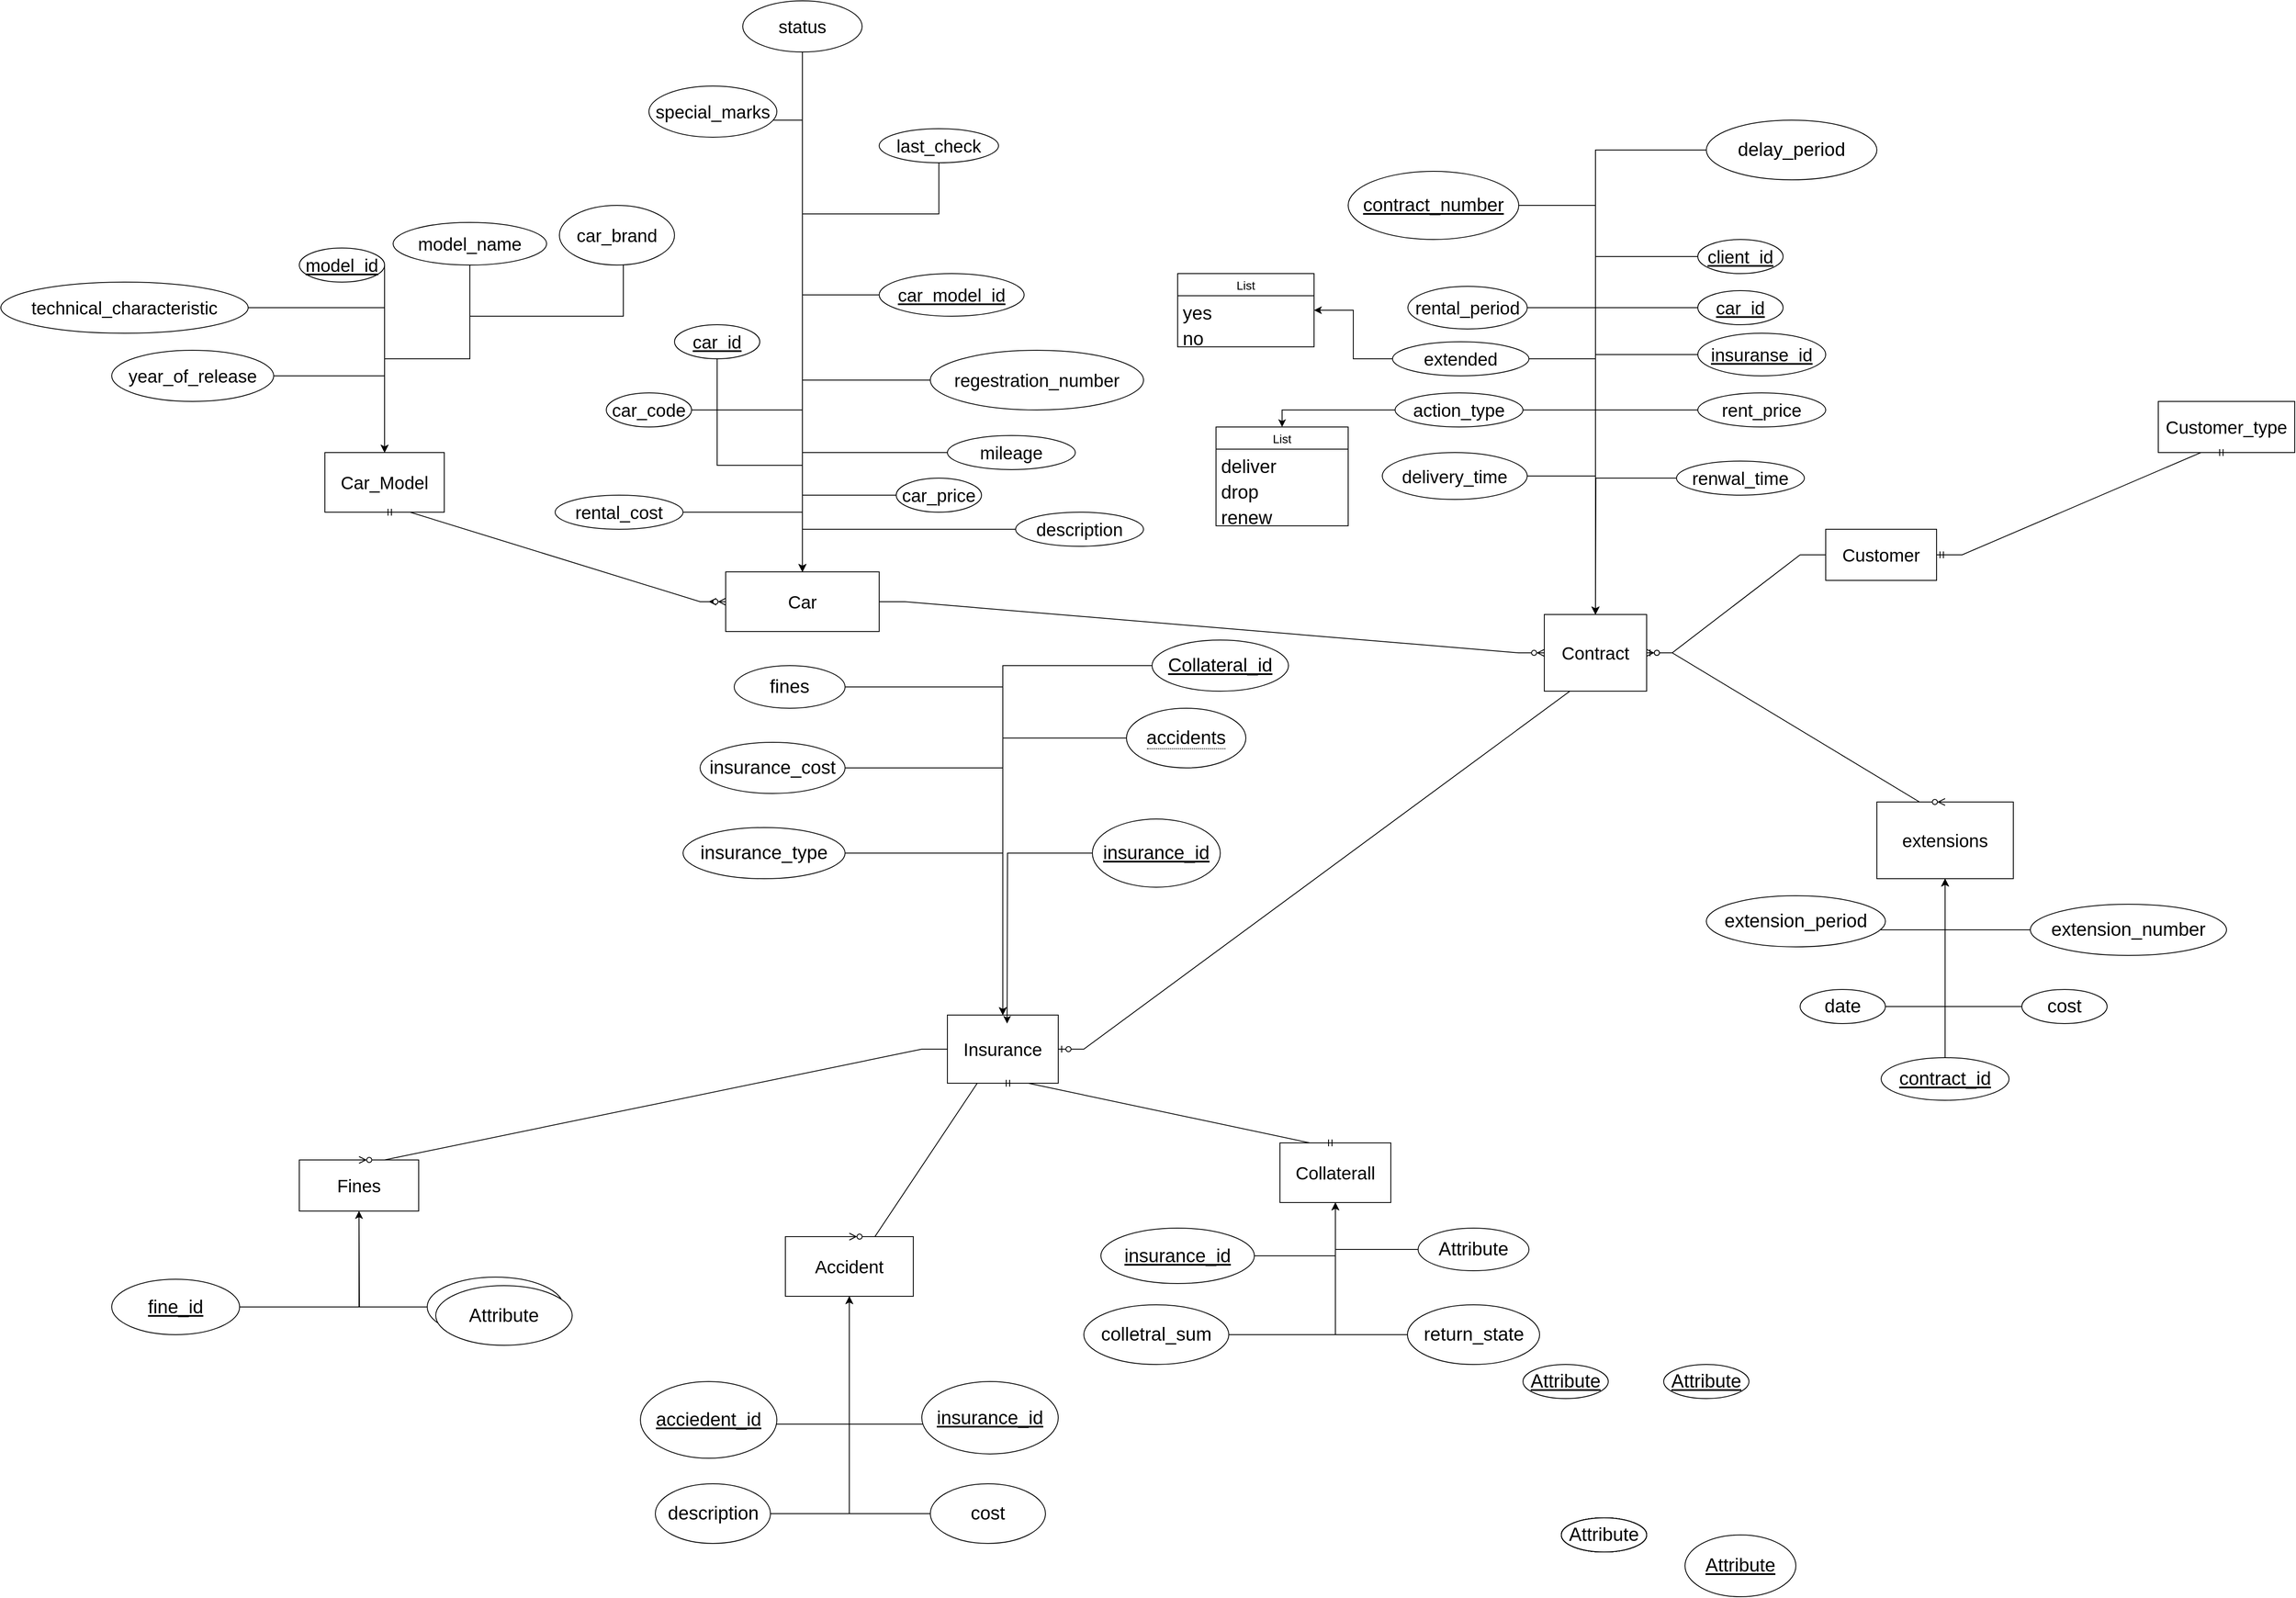 <mxfile version="20.8.23" type="github">
  <diagram name="Page-1" id="c5Qs1fe_TahpSrvyswAb">
    <mxGraphModel dx="3450" dy="2068" grid="1" gridSize="10" guides="1" tooltips="1" connect="1" arrows="1" fold="1" page="1" pageScale="1" pageWidth="850" pageHeight="1100" math="0" shadow="0">
      <root>
        <mxCell id="0" />
        <mxCell id="1" parent="0" />
        <mxCell id="9st94taExiHI-cQ8P2Am-2" value="&lt;font style=&quot;font-size: 21px;&quot;&gt;Car_Model&lt;/font&gt;" style="whiteSpace=wrap;html=1;align=center;fontSize=21;" parent="1" vertex="1">
          <mxGeometry x="-700" y="90" width="140" height="70" as="geometry" />
        </mxCell>
        <mxCell id="jrU6bskP71OSV7Gtdk1E-54" style="edgeStyle=orthogonalEdgeStyle;rounded=0;orthogonalLoop=1;jettySize=auto;html=1;fontSize=21;" edge="1" parent="1" source="9st94taExiHI-cQ8P2Am-3">
          <mxGeometry relative="1" as="geometry">
            <mxPoint x="-250" y="265" as="targetPoint" />
          </mxGeometry>
        </mxCell>
        <mxCell id="9st94taExiHI-cQ8P2Am-3" value="Car" style="whiteSpace=wrap;html=1;align=center;fontSize=21;" parent="1" vertex="1">
          <mxGeometry x="-230" y="230" width="180" height="70" as="geometry" />
        </mxCell>
        <mxCell id="wySBqlVNY9lb9sF1hxtn-11" value="Insurance" style="whiteSpace=wrap;html=1;align=center;fontSize=21;" parent="1" vertex="1">
          <mxGeometry x="30" y="750" width="130" height="80" as="geometry" />
        </mxCell>
        <mxCell id="wySBqlVNY9lb9sF1hxtn-12" value="Customer" style="whiteSpace=wrap;html=1;align=center;fontSize=21;" parent="1" vertex="1">
          <mxGeometry x="1060" y="180" width="130" height="60" as="geometry" />
        </mxCell>
        <mxCell id="wySBqlVNY9lb9sF1hxtn-13" value="Customer_type" style="whiteSpace=wrap;html=1;align=center;fontSize=21;" parent="1" vertex="1">
          <mxGeometry x="1450" y="30" width="160" height="60" as="geometry" />
        </mxCell>
        <mxCell id="wySBqlVNY9lb9sF1hxtn-14" value="Contract" style="whiteSpace=wrap;html=1;align=center;fontSize=21;" parent="1" vertex="1">
          <mxGeometry x="730" y="280" width="120" height="90" as="geometry" />
        </mxCell>
        <mxCell id="wySBqlVNY9lb9sF1hxtn-29" value="Collaterall" style="whiteSpace=wrap;html=1;align=center;fontSize=21;" parent="1" vertex="1">
          <mxGeometry x="420" y="900" width="130" height="70" as="geometry" />
        </mxCell>
        <mxCell id="wySBqlVNY9lb9sF1hxtn-46" value="Accident" style="whiteSpace=wrap;html=1;align=center;fontSize=21;" parent="1" vertex="1">
          <mxGeometry x="-160" y="1010" width="150" height="70" as="geometry" />
        </mxCell>
        <mxCell id="wySBqlVNY9lb9sF1hxtn-47" value="Fines" style="whiteSpace=wrap;html=1;align=center;fontSize=21;" parent="1" vertex="1">
          <mxGeometry x="-730" y="920" width="140" height="60" as="geometry" />
        </mxCell>
        <mxCell id="jrU6bskP71OSV7Gtdk1E-12" value="" style="edgeStyle=entityRelationEdgeStyle;fontSize=21;html=1;endArrow=ERmandOne;startArrow=ERmandOne;rounded=0;exitX=0.5;exitY=1;exitDx=0;exitDy=0;" edge="1" parent="1" source="wySBqlVNY9lb9sF1hxtn-13" target="wySBqlVNY9lb9sF1hxtn-12">
          <mxGeometry width="100" height="100" relative="1" as="geometry">
            <mxPoint x="745" y="60" as="sourcePoint" />
            <mxPoint x="535" y="170" as="targetPoint" />
          </mxGeometry>
        </mxCell>
        <mxCell id="jrU6bskP71OSV7Gtdk1E-19" value="" style="edgeStyle=entityRelationEdgeStyle;fontSize=21;html=1;endArrow=ERmandOne;startArrow=ERmandOne;rounded=0;entryX=0.5;entryY=1;entryDx=0;entryDy=0;exitX=0.5;exitY=0;exitDx=0;exitDy=0;" edge="1" parent="1" source="wySBqlVNY9lb9sF1hxtn-29" target="wySBqlVNY9lb9sF1hxtn-11">
          <mxGeometry width="100" height="100" relative="1" as="geometry">
            <mxPoint x="130" y="820" as="sourcePoint" />
            <mxPoint x="230" y="720" as="targetPoint" />
          </mxGeometry>
        </mxCell>
        <mxCell id="jrU6bskP71OSV7Gtdk1E-21" value="" style="edgeStyle=entityRelationEdgeStyle;fontSize=12;html=1;endArrow=ERzeroToMany;endFill=1;rounded=0;exitX=1;exitY=0.5;exitDx=0;exitDy=0;entryX=0;entryY=0.5;entryDx=0;entryDy=0;" edge="1" parent="1" source="9st94taExiHI-cQ8P2Am-3" target="wySBqlVNY9lb9sF1hxtn-14">
          <mxGeometry width="100" height="100" relative="1" as="geometry">
            <mxPoint x="400" y="290" as="sourcePoint" />
            <mxPoint x="500" y="190" as="targetPoint" />
          </mxGeometry>
        </mxCell>
        <mxCell id="jrU6bskP71OSV7Gtdk1E-22" value="" style="edgeStyle=entityRelationEdgeStyle;fontSize=12;html=1;endArrow=ERzeroToMany;endFill=1;rounded=0;exitX=0;exitY=0.5;exitDx=0;exitDy=0;entryX=1;entryY=0.5;entryDx=0;entryDy=0;" edge="1" parent="1" source="wySBqlVNY9lb9sF1hxtn-12" target="wySBqlVNY9lb9sF1hxtn-14">
          <mxGeometry width="100" height="100" relative="1" as="geometry">
            <mxPoint x="400" y="290" as="sourcePoint" />
            <mxPoint x="500" y="190" as="targetPoint" />
          </mxGeometry>
        </mxCell>
        <mxCell id="jrU6bskP71OSV7Gtdk1E-36" style="edgeStyle=orthogonalEdgeStyle;rounded=0;orthogonalLoop=1;jettySize=auto;html=1;fontSize=21;" edge="1" parent="1" source="jrU6bskP71OSV7Gtdk1E-35" target="9st94taExiHI-cQ8P2Am-2">
          <mxGeometry relative="1" as="geometry" />
        </mxCell>
        <mxCell id="jrU6bskP71OSV7Gtdk1E-35" value="year_of_release" style="ellipse;whiteSpace=wrap;html=1;align=center;fontSize=21;" vertex="1" parent="1">
          <mxGeometry x="-950" y="-30" width="190" height="60" as="geometry" />
        </mxCell>
        <mxCell id="jrU6bskP71OSV7Gtdk1E-42" style="edgeStyle=orthogonalEdgeStyle;rounded=0;orthogonalLoop=1;jettySize=auto;html=1;entryX=0.5;entryY=0;entryDx=0;entryDy=0;fontSize=21;" edge="1" parent="1" source="jrU6bskP71OSV7Gtdk1E-38" target="9st94taExiHI-cQ8P2Am-2">
          <mxGeometry relative="1" as="geometry" />
        </mxCell>
        <mxCell id="jrU6bskP71OSV7Gtdk1E-38" value="model_name" style="ellipse;whiteSpace=wrap;html=1;align=center;fontSize=21;" vertex="1" parent="1">
          <mxGeometry x="-620" y="-180" width="180" height="50" as="geometry" />
        </mxCell>
        <mxCell id="jrU6bskP71OSV7Gtdk1E-44" style="edgeStyle=orthogonalEdgeStyle;rounded=0;orthogonalLoop=1;jettySize=auto;html=1;entryX=0.5;entryY=0;entryDx=0;entryDy=0;fontSize=21;" edge="1" parent="1" source="jrU6bskP71OSV7Gtdk1E-39" target="9st94taExiHI-cQ8P2Am-2">
          <mxGeometry relative="1" as="geometry">
            <Array as="points">
              <mxPoint x="-350" y="-70" />
              <mxPoint x="-530" y="-70" />
              <mxPoint x="-530" y="-20" />
              <mxPoint x="-630" y="-20" />
            </Array>
          </mxGeometry>
        </mxCell>
        <mxCell id="jrU6bskP71OSV7Gtdk1E-39" value="car_brand" style="ellipse;whiteSpace=wrap;html=1;align=center;fontSize=21;" vertex="1" parent="1">
          <mxGeometry x="-425" y="-200" width="135" height="70" as="geometry" />
        </mxCell>
        <mxCell id="jrU6bskP71OSV7Gtdk1E-41" style="edgeStyle=orthogonalEdgeStyle;rounded=0;orthogonalLoop=1;jettySize=auto;html=1;entryX=0.5;entryY=0;entryDx=0;entryDy=0;fontSize=21;" edge="1" parent="1" source="jrU6bskP71OSV7Gtdk1E-40" target="9st94taExiHI-cQ8P2Am-2">
          <mxGeometry relative="1" as="geometry">
            <Array as="points">
              <mxPoint x="-630" y="30" />
              <mxPoint x="-630" y="30" />
            </Array>
          </mxGeometry>
        </mxCell>
        <mxCell id="jrU6bskP71OSV7Gtdk1E-40" value="model_id" style="ellipse;whiteSpace=wrap;html=1;align=center;fontStyle=4;fontSize=21;" vertex="1" parent="1">
          <mxGeometry x="-730" y="-150" width="100" height="40" as="geometry" />
        </mxCell>
        <mxCell id="jrU6bskP71OSV7Gtdk1E-55" style="edgeStyle=orthogonalEdgeStyle;rounded=0;orthogonalLoop=1;jettySize=auto;html=1;fontSize=21;" edge="1" parent="1" source="jrU6bskP71OSV7Gtdk1E-45" target="9st94taExiHI-cQ8P2Am-3">
          <mxGeometry relative="1" as="geometry">
            <Array as="points">
              <mxPoint x="-140" y="80" />
              <mxPoint x="-140" y="80" />
            </Array>
          </mxGeometry>
        </mxCell>
        <mxCell id="jrU6bskP71OSV7Gtdk1E-45" value="car_model_id" style="ellipse;whiteSpace=wrap;html=1;align=center;fontStyle=4;fontSize=21;" vertex="1" parent="1">
          <mxGeometry x="-50" y="-120" width="170" height="50" as="geometry" />
        </mxCell>
        <mxCell id="jrU6bskP71OSV7Gtdk1E-60" style="edgeStyle=orthogonalEdgeStyle;rounded=0;orthogonalLoop=1;jettySize=auto;html=1;entryX=0.5;entryY=0;entryDx=0;entryDy=0;fontSize=21;" edge="1" parent="1" source="jrU6bskP71OSV7Gtdk1E-47" target="9st94taExiHI-cQ8P2Am-3">
          <mxGeometry relative="1" as="geometry" />
        </mxCell>
        <mxCell id="jrU6bskP71OSV7Gtdk1E-47" value="car_code" style="ellipse;whiteSpace=wrap;html=1;align=center;fontSize=21;" vertex="1" parent="1">
          <mxGeometry x="-370" y="20" width="100" height="40" as="geometry" />
        </mxCell>
        <mxCell id="jrU6bskP71OSV7Gtdk1E-57" style="edgeStyle=orthogonalEdgeStyle;rounded=0;orthogonalLoop=1;jettySize=auto;html=1;entryX=0.5;entryY=0;entryDx=0;entryDy=0;fontSize=21;" edge="1" parent="1" source="jrU6bskP71OSV7Gtdk1E-48" target="9st94taExiHI-cQ8P2Am-3">
          <mxGeometry relative="1" as="geometry" />
        </mxCell>
        <mxCell id="jrU6bskP71OSV7Gtdk1E-48" value="mileage" style="ellipse;whiteSpace=wrap;html=1;align=center;fontSize=21;" vertex="1" parent="1">
          <mxGeometry x="30" y="70" width="150" height="40" as="geometry" />
        </mxCell>
        <mxCell id="jrU6bskP71OSV7Gtdk1E-59" style="edgeStyle=orthogonalEdgeStyle;rounded=0;orthogonalLoop=1;jettySize=auto;html=1;fontSize=21;" edge="1" parent="1" source="jrU6bskP71OSV7Gtdk1E-49" target="9st94taExiHI-cQ8P2Am-3">
          <mxGeometry relative="1" as="geometry" />
        </mxCell>
        <mxCell id="jrU6bskP71OSV7Gtdk1E-49" value="regestration_number" style="ellipse;whiteSpace=wrap;html=1;align=center;fontSize=21;" vertex="1" parent="1">
          <mxGeometry x="10" y="-30" width="250" height="70" as="geometry" />
        </mxCell>
        <mxCell id="jrU6bskP71OSV7Gtdk1E-61" style="edgeStyle=orthogonalEdgeStyle;rounded=0;orthogonalLoop=1;jettySize=auto;html=1;entryX=0.5;entryY=0;entryDx=0;entryDy=0;fontSize=21;" edge="1" parent="1" source="jrU6bskP71OSV7Gtdk1E-50" target="9st94taExiHI-cQ8P2Am-3">
          <mxGeometry relative="1" as="geometry" />
        </mxCell>
        <mxCell id="jrU6bskP71OSV7Gtdk1E-50" value="rental_cost" style="ellipse;whiteSpace=wrap;html=1;align=center;fontSize=21;" vertex="1" parent="1">
          <mxGeometry x="-430" y="140" width="150" height="40" as="geometry" />
        </mxCell>
        <mxCell id="jrU6bskP71OSV7Gtdk1E-58" style="edgeStyle=orthogonalEdgeStyle;rounded=0;orthogonalLoop=1;jettySize=auto;html=1;entryX=0.5;entryY=0;entryDx=0;entryDy=0;fontSize=21;" edge="1" parent="1" source="jrU6bskP71OSV7Gtdk1E-51" target="9st94taExiHI-cQ8P2Am-3">
          <mxGeometry relative="1" as="geometry" />
        </mxCell>
        <mxCell id="jrU6bskP71OSV7Gtdk1E-51" value="car_price" style="ellipse;whiteSpace=wrap;html=1;align=center;fontSize=21;" vertex="1" parent="1">
          <mxGeometry x="-30" y="120" width="100" height="40" as="geometry" />
        </mxCell>
        <mxCell id="jrU6bskP71OSV7Gtdk1E-56" style="edgeStyle=orthogonalEdgeStyle;rounded=0;orthogonalLoop=1;jettySize=auto;html=1;fontSize=21;" edge="1" parent="1" source="jrU6bskP71OSV7Gtdk1E-52" target="9st94taExiHI-cQ8P2Am-3">
          <mxGeometry relative="1" as="geometry" />
        </mxCell>
        <mxCell id="jrU6bskP71OSV7Gtdk1E-52" value="car_id" style="ellipse;whiteSpace=wrap;html=1;align=center;fontStyle=4;fontSize=21;" vertex="1" parent="1">
          <mxGeometry x="-290" y="-60" width="100" height="40" as="geometry" />
        </mxCell>
        <mxCell id="jrU6bskP71OSV7Gtdk1E-53" value="" style="edgeStyle=entityRelationEdgeStyle;fontSize=12;html=1;endArrow=ERzeroToMany;startArrow=ERmandOne;rounded=0;exitX=0.5;exitY=1;exitDx=0;exitDy=0;" edge="1" parent="1" source="9st94taExiHI-cQ8P2Am-2" target="9st94taExiHI-cQ8P2Am-3">
          <mxGeometry width="100" height="100" relative="1" as="geometry">
            <mxPoint x="-720" y="210" as="sourcePoint" />
            <mxPoint x="-230" y="260" as="targetPoint" />
          </mxGeometry>
        </mxCell>
        <mxCell id="jrU6bskP71OSV7Gtdk1E-66" style="edgeStyle=orthogonalEdgeStyle;rounded=0;orthogonalLoop=1;jettySize=auto;html=1;entryX=0.5;entryY=0;entryDx=0;entryDy=0;fontSize=21;" edge="1" parent="1" source="jrU6bskP71OSV7Gtdk1E-62" target="9st94taExiHI-cQ8P2Am-2">
          <mxGeometry relative="1" as="geometry" />
        </mxCell>
        <mxCell id="jrU6bskP71OSV7Gtdk1E-62" value="technical_characteristic" style="ellipse;whiteSpace=wrap;html=1;align=center;fontSize=21;" vertex="1" parent="1">
          <mxGeometry x="-1080" y="-110" width="290" height="60" as="geometry" />
        </mxCell>
        <mxCell id="jrU6bskP71OSV7Gtdk1E-70" style="edgeStyle=orthogonalEdgeStyle;rounded=0;orthogonalLoop=1;jettySize=auto;html=1;entryX=0.5;entryY=0;entryDx=0;entryDy=0;fontSize=21;" edge="1" parent="1" source="jrU6bskP71OSV7Gtdk1E-67" target="9st94taExiHI-cQ8P2Am-3">
          <mxGeometry relative="1" as="geometry">
            <Array as="points">
              <mxPoint x="20" y="-190" />
              <mxPoint x="-140" y="-190" />
            </Array>
          </mxGeometry>
        </mxCell>
        <mxCell id="jrU6bskP71OSV7Gtdk1E-67" value="last_check" style="ellipse;whiteSpace=wrap;html=1;align=center;fontSize=21;" vertex="1" parent="1">
          <mxGeometry x="-50" y="-290" width="140" height="40" as="geometry" />
        </mxCell>
        <mxCell id="jrU6bskP71OSV7Gtdk1E-71" style="edgeStyle=orthogonalEdgeStyle;rounded=0;orthogonalLoop=1;jettySize=auto;html=1;entryX=0.5;entryY=0;entryDx=0;entryDy=0;fontSize=21;" edge="1" parent="1" source="jrU6bskP71OSV7Gtdk1E-68" target="9st94taExiHI-cQ8P2Am-3">
          <mxGeometry relative="1" as="geometry" />
        </mxCell>
        <mxCell id="jrU6bskP71OSV7Gtdk1E-68" value="description" style="ellipse;whiteSpace=wrap;html=1;align=center;fontSize=21;" vertex="1" parent="1">
          <mxGeometry x="110" y="160" width="150" height="40" as="geometry" />
        </mxCell>
        <mxCell id="jrU6bskP71OSV7Gtdk1E-74" style="edgeStyle=orthogonalEdgeStyle;rounded=0;orthogonalLoop=1;jettySize=auto;html=1;entryX=0.5;entryY=0;entryDx=0;entryDy=0;fontSize=21;" edge="1" parent="1" source="jrU6bskP71OSV7Gtdk1E-73" target="9st94taExiHI-cQ8P2Am-3">
          <mxGeometry relative="1" as="geometry">
            <Array as="points">
              <mxPoint x="-140" y="-300" />
            </Array>
          </mxGeometry>
        </mxCell>
        <mxCell id="jrU6bskP71OSV7Gtdk1E-73" value="special_marks" style="ellipse;whiteSpace=wrap;html=1;align=center;fontSize=21;" vertex="1" parent="1">
          <mxGeometry x="-320" y="-340" width="150" height="60" as="geometry" />
        </mxCell>
        <mxCell id="jrU6bskP71OSV7Gtdk1E-78" style="edgeStyle=orthogonalEdgeStyle;rounded=0;orthogonalLoop=1;jettySize=auto;html=1;fontSize=21;" edge="1" parent="1" source="jrU6bskP71OSV7Gtdk1E-76" target="9st94taExiHI-cQ8P2Am-3">
          <mxGeometry relative="1" as="geometry" />
        </mxCell>
        <mxCell id="jrU6bskP71OSV7Gtdk1E-76" value="status" style="ellipse;whiteSpace=wrap;html=1;align=center;fontSize=21;" vertex="1" parent="1">
          <mxGeometry x="-210" y="-440" width="140" height="60" as="geometry" />
        </mxCell>
        <mxCell id="jrU6bskP71OSV7Gtdk1E-105" style="edgeStyle=orthogonalEdgeStyle;rounded=0;orthogonalLoop=1;jettySize=auto;html=1;fontSize=21;" edge="1" parent="1" source="jrU6bskP71OSV7Gtdk1E-88" target="wySBqlVNY9lb9sF1hxtn-14">
          <mxGeometry relative="1" as="geometry" />
        </mxCell>
        <mxCell id="jrU6bskP71OSV7Gtdk1E-88" value="rental_period" style="ellipse;whiteSpace=wrap;html=1;align=center;fontSize=21;" vertex="1" parent="1">
          <mxGeometry x="570" y="-105" width="140" height="50" as="geometry" />
        </mxCell>
        <mxCell id="jrU6bskP71OSV7Gtdk1E-98" style="edgeStyle=orthogonalEdgeStyle;rounded=0;orthogonalLoop=1;jettySize=auto;html=1;entryX=0.5;entryY=0;entryDx=0;entryDy=0;fontSize=21;" edge="1" parent="1" source="jrU6bskP71OSV7Gtdk1E-89" target="wySBqlVNY9lb9sF1hxtn-14">
          <mxGeometry relative="1" as="geometry" />
        </mxCell>
        <mxCell id="jrU6bskP71OSV7Gtdk1E-89" value="delivery_time" style="ellipse;whiteSpace=wrap;html=1;align=center;fontSize=21;" vertex="1" parent="1">
          <mxGeometry x="540" y="90" width="170" height="55" as="geometry" />
        </mxCell>
        <mxCell id="jrU6bskP71OSV7Gtdk1E-106" style="edgeStyle=orthogonalEdgeStyle;rounded=0;orthogonalLoop=1;jettySize=auto;html=1;entryX=0.5;entryY=0;entryDx=0;entryDy=0;fontSize=21;" edge="1" parent="1" source="jrU6bskP71OSV7Gtdk1E-90" target="wySBqlVNY9lb9sF1hxtn-14">
          <mxGeometry relative="1" as="geometry" />
        </mxCell>
        <mxCell id="jrU6bskP71OSV7Gtdk1E-90" value="car_id" style="ellipse;whiteSpace=wrap;html=1;align=center;fontStyle=4;fontSize=21;" vertex="1" parent="1">
          <mxGeometry x="910" y="-100" width="100" height="40" as="geometry" />
        </mxCell>
        <mxCell id="jrU6bskP71OSV7Gtdk1E-107" style="edgeStyle=orthogonalEdgeStyle;rounded=0;orthogonalLoop=1;jettySize=auto;html=1;fontSize=21;" edge="1" parent="1" source="jrU6bskP71OSV7Gtdk1E-91" target="wySBqlVNY9lb9sF1hxtn-14">
          <mxGeometry relative="1" as="geometry" />
        </mxCell>
        <mxCell id="jrU6bskP71OSV7Gtdk1E-91" value="client_id" style="ellipse;whiteSpace=wrap;html=1;align=center;fontStyle=4;fontSize=21;" vertex="1" parent="1">
          <mxGeometry x="910" y="-160" width="100" height="40" as="geometry" />
        </mxCell>
        <mxCell id="jrU6bskP71OSV7Gtdk1E-104" style="edgeStyle=orthogonalEdgeStyle;rounded=0;orthogonalLoop=1;jettySize=auto;html=1;entryX=0.5;entryY=0;entryDx=0;entryDy=0;fontSize=21;" edge="1" parent="1" source="jrU6bskP71OSV7Gtdk1E-92" target="wySBqlVNY9lb9sF1hxtn-14">
          <mxGeometry relative="1" as="geometry" />
        </mxCell>
        <mxCell id="jrU6bskP71OSV7Gtdk1E-92" value="insuranse_id" style="ellipse;whiteSpace=wrap;html=1;align=center;fontStyle=4;fontSize=21;" vertex="1" parent="1">
          <mxGeometry x="910" y="-50" width="150" height="50" as="geometry" />
        </mxCell>
        <mxCell id="jrU6bskP71OSV7Gtdk1E-101" style="edgeStyle=orthogonalEdgeStyle;rounded=0;orthogonalLoop=1;jettySize=auto;html=1;entryX=0.5;entryY=0;entryDx=0;entryDy=0;fontSize=21;" edge="1" parent="1" source="jrU6bskP71OSV7Gtdk1E-93" target="wySBqlVNY9lb9sF1hxtn-14">
          <mxGeometry relative="1" as="geometry" />
        </mxCell>
        <mxCell id="jrU6bskP71OSV7Gtdk1E-93" value="rent_price" style="ellipse;whiteSpace=wrap;html=1;align=center;fontSize=21;" vertex="1" parent="1">
          <mxGeometry x="910" y="20" width="150" height="40" as="geometry" />
        </mxCell>
        <mxCell id="jrU6bskP71OSV7Gtdk1E-100" style="edgeStyle=orthogonalEdgeStyle;rounded=0;orthogonalLoop=1;jettySize=auto;html=1;entryX=0.5;entryY=0;entryDx=0;entryDy=0;fontSize=21;" edge="1" parent="1" source="jrU6bskP71OSV7Gtdk1E-94" target="wySBqlVNY9lb9sF1hxtn-14">
          <mxGeometry relative="1" as="geometry" />
        </mxCell>
        <mxCell id="jrU6bskP71OSV7Gtdk1E-133" style="edgeStyle=orthogonalEdgeStyle;rounded=0;orthogonalLoop=1;jettySize=auto;html=1;entryX=0.5;entryY=0;entryDx=0;entryDy=0;fontSize=34;" edge="1" parent="1" source="jrU6bskP71OSV7Gtdk1E-94" target="jrU6bskP71OSV7Gtdk1E-128">
          <mxGeometry relative="1" as="geometry" />
        </mxCell>
        <mxCell id="jrU6bskP71OSV7Gtdk1E-94" value="action_type" style="ellipse;whiteSpace=wrap;html=1;align=center;fontSize=21;" vertex="1" parent="1">
          <mxGeometry x="555" y="20" width="150" height="40" as="geometry" />
        </mxCell>
        <mxCell id="jrU6bskP71OSV7Gtdk1E-99" style="edgeStyle=orthogonalEdgeStyle;rounded=0;orthogonalLoop=1;jettySize=auto;html=1;fontSize=21;" edge="1" parent="1" source="jrU6bskP71OSV7Gtdk1E-95">
          <mxGeometry relative="1" as="geometry">
            <mxPoint x="790.0" y="280" as="targetPoint" />
          </mxGeometry>
        </mxCell>
        <mxCell id="jrU6bskP71OSV7Gtdk1E-95" value="renwal_time" style="ellipse;whiteSpace=wrap;html=1;align=center;fontSize=21;" vertex="1" parent="1">
          <mxGeometry x="885" y="100" width="150" height="40" as="geometry" />
        </mxCell>
        <mxCell id="jrU6bskP71OSV7Gtdk1E-103" style="edgeStyle=orthogonalEdgeStyle;rounded=0;orthogonalLoop=1;jettySize=auto;html=1;entryX=0.5;entryY=0;entryDx=0;entryDy=0;fontSize=21;" edge="1" parent="1" source="jrU6bskP71OSV7Gtdk1E-96" target="wySBqlVNY9lb9sF1hxtn-14">
          <mxGeometry relative="1" as="geometry" />
        </mxCell>
        <mxCell id="jrU6bskP71OSV7Gtdk1E-134" style="edgeStyle=orthogonalEdgeStyle;rounded=0;orthogonalLoop=1;jettySize=auto;html=1;fontSize=22;" edge="1" parent="1" source="jrU6bskP71OSV7Gtdk1E-96" target="jrU6bskP71OSV7Gtdk1E-135">
          <mxGeometry relative="1" as="geometry">
            <mxPoint x="440" y="-70" as="targetPoint" />
          </mxGeometry>
        </mxCell>
        <mxCell id="jrU6bskP71OSV7Gtdk1E-96" value="extended" style="ellipse;whiteSpace=wrap;html=1;align=center;fontSize=21;" vertex="1" parent="1">
          <mxGeometry x="552" y="-40" width="160" height="40" as="geometry" />
        </mxCell>
        <mxCell id="jrU6bskP71OSV7Gtdk1E-124" value="extensions" style="whiteSpace=wrap;html=1;align=center;fontSize=21;" vertex="1" parent="1">
          <mxGeometry x="1120" y="500" width="160" height="90" as="geometry" />
        </mxCell>
        <mxCell id="jrU6bskP71OSV7Gtdk1E-126" value="" style="edgeStyle=entityRelationEdgeStyle;fontSize=12;html=1;endArrow=ERzeroToMany;startArrow=ERzeroToOne;rounded=0;exitX=1;exitY=0.5;exitDx=0;exitDy=0;entryX=0.5;entryY=0;entryDx=0;entryDy=0;" edge="1" parent="1" source="wySBqlVNY9lb9sF1hxtn-14" target="jrU6bskP71OSV7Gtdk1E-124">
          <mxGeometry width="100" height="100" relative="1" as="geometry">
            <mxPoint x="935" y="490" as="sourcePoint" />
            <mxPoint x="1035" y="390" as="targetPoint" />
          </mxGeometry>
        </mxCell>
        <mxCell id="jrU6bskP71OSV7Gtdk1E-128" value="List" style="swimlane;fontStyle=0;childLayout=stackLayout;horizontal=1;startSize=26;horizontalStack=0;resizeParent=1;resizeParentMax=0;resizeLast=0;collapsible=1;marginBottom=0;align=center;fontSize=14;" vertex="1" parent="1">
          <mxGeometry x="345" y="60" width="155" height="116" as="geometry" />
        </mxCell>
        <mxCell id="jrU6bskP71OSV7Gtdk1E-129" value="deliver" style="text;strokeColor=none;fillColor=none;spacingLeft=4;spacingRight=4;overflow=hidden;rotatable=0;points=[[0,0.5],[1,0.5]];portConstraint=eastwest;fontSize=22;" vertex="1" parent="jrU6bskP71OSV7Gtdk1E-128">
          <mxGeometry y="26" width="155" height="30" as="geometry" />
        </mxCell>
        <mxCell id="jrU6bskP71OSV7Gtdk1E-130" value="drop" style="text;strokeColor=none;fillColor=none;spacingLeft=4;spacingRight=4;overflow=hidden;rotatable=0;points=[[0,0.5],[1,0.5]];portConstraint=eastwest;fontSize=22;" vertex="1" parent="jrU6bskP71OSV7Gtdk1E-128">
          <mxGeometry y="56" width="155" height="30" as="geometry" />
        </mxCell>
        <mxCell id="jrU6bskP71OSV7Gtdk1E-131" value="renew" style="text;strokeColor=none;fillColor=none;spacingLeft=4;spacingRight=4;overflow=hidden;rotatable=0;points=[[0,0.5],[1,0.5]];portConstraint=eastwest;fontSize=22;" vertex="1" parent="jrU6bskP71OSV7Gtdk1E-128">
          <mxGeometry y="86" width="155" height="30" as="geometry" />
        </mxCell>
        <mxCell id="jrU6bskP71OSV7Gtdk1E-135" value="List" style="swimlane;fontStyle=0;childLayout=stackLayout;horizontal=1;startSize=26;horizontalStack=0;resizeParent=1;resizeParentMax=0;resizeLast=0;collapsible=1;marginBottom=0;align=center;fontSize=14;" vertex="1" parent="1">
          <mxGeometry x="300" y="-120" width="160" height="86" as="geometry" />
        </mxCell>
        <mxCell id="jrU6bskP71OSV7Gtdk1E-136" value="yes" style="text;strokeColor=none;fillColor=none;spacingLeft=4;spacingRight=4;overflow=hidden;rotatable=0;points=[[0,0.5],[1,0.5]];portConstraint=eastwest;fontSize=22;" vertex="1" parent="jrU6bskP71OSV7Gtdk1E-135">
          <mxGeometry y="26" width="160" height="30" as="geometry" />
        </mxCell>
        <mxCell id="jrU6bskP71OSV7Gtdk1E-137" value="no" style="text;strokeColor=none;fillColor=none;spacingLeft=4;spacingRight=4;overflow=hidden;rotatable=0;points=[[0,0.5],[1,0.5]];portConstraint=eastwest;fontSize=22;" vertex="1" parent="jrU6bskP71OSV7Gtdk1E-135">
          <mxGeometry y="56" width="160" height="30" as="geometry" />
        </mxCell>
        <mxCell id="jrU6bskP71OSV7Gtdk1E-141" style="edgeStyle=orthogonalEdgeStyle;rounded=0;orthogonalLoop=1;jettySize=auto;html=1;fontSize=22;" edge="1" parent="1" source="jrU6bskP71OSV7Gtdk1E-140" target="wySBqlVNY9lb9sF1hxtn-14">
          <mxGeometry relative="1" as="geometry" />
        </mxCell>
        <mxCell id="jrU6bskP71OSV7Gtdk1E-140" value="contract_number" style="ellipse;whiteSpace=wrap;html=1;align=center;fontStyle=4;fontSize=22;" vertex="1" parent="1">
          <mxGeometry x="500" y="-240" width="200" height="80" as="geometry" />
        </mxCell>
        <mxCell id="jrU6bskP71OSV7Gtdk1E-156" style="edgeStyle=orthogonalEdgeStyle;rounded=0;orthogonalLoop=1;jettySize=auto;html=1;entryX=0.5;entryY=1;entryDx=0;entryDy=0;fontSize=22;" edge="1" parent="1" source="jrU6bskP71OSV7Gtdk1E-162" target="jrU6bskP71OSV7Gtdk1E-124">
          <mxGeometry relative="1" as="geometry">
            <mxPoint x="1280.0" y="650.043" as="sourcePoint" />
            <Array as="points">
              <mxPoint x="1200" y="650" />
            </Array>
          </mxGeometry>
        </mxCell>
        <mxCell id="jrU6bskP71OSV7Gtdk1E-159" style="edgeStyle=orthogonalEdgeStyle;rounded=0;orthogonalLoop=1;jettySize=auto;html=1;entryX=0.5;entryY=1;entryDx=0;entryDy=0;fontSize=22;" edge="1" parent="1" source="jrU6bskP71OSV7Gtdk1E-147" target="jrU6bskP71OSV7Gtdk1E-124">
          <mxGeometry relative="1" as="geometry">
            <Array as="points">
              <mxPoint x="1200" y="740" />
            </Array>
          </mxGeometry>
        </mxCell>
        <mxCell id="jrU6bskP71OSV7Gtdk1E-147" value="date" style="ellipse;whiteSpace=wrap;html=1;align=center;fontSize=22;" vertex="1" parent="1">
          <mxGeometry x="1030" y="720" width="100" height="40" as="geometry" />
        </mxCell>
        <mxCell id="jrU6bskP71OSV7Gtdk1E-158" style="edgeStyle=orthogonalEdgeStyle;rounded=0;orthogonalLoop=1;jettySize=auto;html=1;entryX=0.5;entryY=1;entryDx=0;entryDy=0;fontSize=22;" edge="1" parent="1" source="jrU6bskP71OSV7Gtdk1E-148" target="jrU6bskP71OSV7Gtdk1E-124">
          <mxGeometry relative="1" as="geometry" />
        </mxCell>
        <mxCell id="jrU6bskP71OSV7Gtdk1E-148" value="cost" style="ellipse;whiteSpace=wrap;html=1;align=center;fontSize=22;" vertex="1" parent="1">
          <mxGeometry x="1290" y="720" width="100" height="40" as="geometry" />
        </mxCell>
        <mxCell id="jrU6bskP71OSV7Gtdk1E-157" style="edgeStyle=orthogonalEdgeStyle;rounded=0;orthogonalLoop=1;jettySize=auto;html=1;entryX=0.5;entryY=1;entryDx=0;entryDy=0;fontSize=22;" edge="1" parent="1" source="jrU6bskP71OSV7Gtdk1E-149" target="jrU6bskP71OSV7Gtdk1E-124">
          <mxGeometry relative="1" as="geometry">
            <Array as="points">
              <mxPoint x="1200" y="650" />
            </Array>
          </mxGeometry>
        </mxCell>
        <mxCell id="jrU6bskP71OSV7Gtdk1E-149" value="extension_period" style="ellipse;whiteSpace=wrap;html=1;align=center;fontSize=22;" vertex="1" parent="1">
          <mxGeometry x="920" y="610" width="210" height="60" as="geometry" />
        </mxCell>
        <mxCell id="jrU6bskP71OSV7Gtdk1E-161" style="edgeStyle=orthogonalEdgeStyle;rounded=0;orthogonalLoop=1;jettySize=auto;html=1;fontSize=22;" edge="1" parent="1" source="jrU6bskP71OSV7Gtdk1E-160" target="jrU6bskP71OSV7Gtdk1E-124">
          <mxGeometry relative="1" as="geometry">
            <Array as="points">
              <mxPoint x="1200" y="750" />
              <mxPoint x="1200" y="750" />
            </Array>
          </mxGeometry>
        </mxCell>
        <mxCell id="jrU6bskP71OSV7Gtdk1E-160" value="contract_id" style="ellipse;whiteSpace=wrap;html=1;align=center;fontStyle=4;fontSize=22;" vertex="1" parent="1">
          <mxGeometry x="1125" y="800" width="150" height="50" as="geometry" />
        </mxCell>
        <mxCell id="jrU6bskP71OSV7Gtdk1E-162" value="extension_number" style="ellipse;whiteSpace=wrap;html=1;align=center;fontSize=22;" vertex="1" parent="1">
          <mxGeometry x="1300" y="620" width="230" height="60" as="geometry" />
        </mxCell>
        <mxCell id="jrU6bskP71OSV7Gtdk1E-164" style="edgeStyle=orthogonalEdgeStyle;rounded=0;orthogonalLoop=1;jettySize=auto;html=1;entryX=0.5;entryY=0;entryDx=0;entryDy=0;fontSize=22;" edge="1" parent="1" source="jrU6bskP71OSV7Gtdk1E-163" target="wySBqlVNY9lb9sF1hxtn-14">
          <mxGeometry relative="1" as="geometry" />
        </mxCell>
        <mxCell id="jrU6bskP71OSV7Gtdk1E-163" value="delay_period" style="ellipse;whiteSpace=wrap;html=1;align=center;fontSize=22;" vertex="1" parent="1">
          <mxGeometry x="920" y="-300" width="200" height="70" as="geometry" />
        </mxCell>
        <mxCell id="jrU6bskP71OSV7Gtdk1E-170" value="" style="edgeStyle=entityRelationEdgeStyle;fontSize=12;html=1;endArrow=ERzeroToMany;endFill=1;rounded=0;exitX=0.5;exitY=1;exitDx=0;exitDy=0;entryX=0.5;entryY=0;entryDx=0;entryDy=0;" edge="1" parent="1" source="wySBqlVNY9lb9sF1hxtn-11" target="wySBqlVNY9lb9sF1hxtn-46">
          <mxGeometry width="100" height="100" relative="1" as="geometry">
            <mxPoint x="-160" y="740" as="sourcePoint" />
            <mxPoint x="-60" y="640" as="targetPoint" />
          </mxGeometry>
        </mxCell>
        <mxCell id="jrU6bskP71OSV7Gtdk1E-171" value="" style="edgeStyle=entityRelationEdgeStyle;fontSize=12;html=1;endArrow=ERzeroToMany;endFill=1;rounded=0;entryX=0.5;entryY=0;entryDx=0;entryDy=0;exitX=0;exitY=0.5;exitDx=0;exitDy=0;" edge="1" parent="1" source="wySBqlVNY9lb9sF1hxtn-11" target="wySBqlVNY9lb9sF1hxtn-47">
          <mxGeometry width="100" height="100" relative="1" as="geometry">
            <mxPoint x="-600" y="620" as="sourcePoint" />
            <mxPoint x="-500" y="520" as="targetPoint" />
          </mxGeometry>
        </mxCell>
        <mxCell id="jrU6bskP71OSV7Gtdk1E-214" style="edgeStyle=orthogonalEdgeStyle;rounded=0;orthogonalLoop=1;jettySize=auto;html=1;fontSize=22;" edge="1" parent="1" source="jrU6bskP71OSV7Gtdk1E-172" target="wySBqlVNY9lb9sF1hxtn-11">
          <mxGeometry relative="1" as="geometry" />
        </mxCell>
        <mxCell id="jrU6bskP71OSV7Gtdk1E-172" value="insurance_type" style="ellipse;whiteSpace=wrap;html=1;align=center;fontSize=22;" vertex="1" parent="1">
          <mxGeometry x="-280" y="530" width="190" height="60" as="geometry" />
        </mxCell>
        <mxCell id="jrU6bskP71OSV7Gtdk1E-223" style="edgeStyle=orthogonalEdgeStyle;rounded=0;orthogonalLoop=1;jettySize=auto;html=1;fontSize=22;" edge="1" parent="1" source="jrU6bskP71OSV7Gtdk1E-173">
          <mxGeometry relative="1" as="geometry">
            <mxPoint x="100" y="760" as="targetPoint" />
          </mxGeometry>
        </mxCell>
        <mxCell id="jrU6bskP71OSV7Gtdk1E-173" value="insurance_id" style="ellipse;whiteSpace=wrap;html=1;align=center;fontStyle=4;fontSize=22;" vertex="1" parent="1">
          <mxGeometry x="200" y="520" width="150" height="80" as="geometry" />
        </mxCell>
        <mxCell id="jrU6bskP71OSV7Gtdk1E-195" value="Attribute" style="ellipse;whiteSpace=wrap;html=1;align=center;fontStyle=4;fontSize=22;" vertex="1" parent="1">
          <mxGeometry x="705" y="1160" width="100" height="40" as="geometry" />
        </mxCell>
        <mxCell id="jrU6bskP71OSV7Gtdk1E-196" value="Attribute" style="ellipse;whiteSpace=wrap;html=1;align=center;fontStyle=4;fontSize=22;" vertex="1" parent="1">
          <mxGeometry x="870" y="1160" width="100" height="40" as="geometry" />
        </mxCell>
        <mxCell id="jrU6bskP71OSV7Gtdk1E-198" value="Attribute" style="ellipse;whiteSpace=wrap;html=1;align=center;fontStyle=4;fontSize=22;" vertex="1" parent="1">
          <mxGeometry x="895" y="1360" width="130" height="72.5" as="geometry" />
        </mxCell>
        <mxCell id="jrU6bskP71OSV7Gtdk1E-244" style="edgeStyle=orthogonalEdgeStyle;rounded=0;orthogonalLoop=1;jettySize=auto;html=1;entryX=0.5;entryY=1;entryDx=0;entryDy=0;fontSize=22;" edge="1" parent="1" source="jrU6bskP71OSV7Gtdk1E-199" target="wySBqlVNY9lb9sF1hxtn-29">
          <mxGeometry relative="1" as="geometry" />
        </mxCell>
        <mxCell id="jrU6bskP71OSV7Gtdk1E-199" value="insurance_id" style="ellipse;whiteSpace=wrap;html=1;align=center;fontStyle=4;fontSize=22;" vertex="1" parent="1">
          <mxGeometry x="210" y="1000" width="180" height="65" as="geometry" />
        </mxCell>
        <mxCell id="jrU6bskP71OSV7Gtdk1E-201" value="Attribute" style="ellipse;whiteSpace=wrap;html=1;align=center;fontSize=22;" vertex="1" parent="1">
          <mxGeometry x="750" y="1340" width="100" height="40" as="geometry" />
        </mxCell>
        <mxCell id="jrU6bskP71OSV7Gtdk1E-202" value="Attribute" style="ellipse;whiteSpace=wrap;html=1;align=center;fontSize=22;" vertex="1" parent="1">
          <mxGeometry x="750" y="1340" width="100" height="40" as="geometry" />
        </mxCell>
        <mxCell id="jrU6bskP71OSV7Gtdk1E-203" value="Attribute" style="ellipse;whiteSpace=wrap;html=1;align=center;fontSize=22;" vertex="1" parent="1">
          <mxGeometry x="750" y="1340" width="100" height="40" as="geometry" />
        </mxCell>
        <mxCell id="jrU6bskP71OSV7Gtdk1E-204" value="Attribute" style="ellipse;whiteSpace=wrap;html=1;align=center;fontSize=22;" vertex="1" parent="1">
          <mxGeometry x="750" y="1340" width="100" height="40" as="geometry" />
        </mxCell>
        <mxCell id="jrU6bskP71OSV7Gtdk1E-205" value="Attribute" style="ellipse;whiteSpace=wrap;html=1;align=center;fontSize=22;" vertex="1" parent="1">
          <mxGeometry x="750" y="1340" width="100" height="40" as="geometry" />
        </mxCell>
        <mxCell id="jrU6bskP71OSV7Gtdk1E-206" value="Attribute" style="ellipse;whiteSpace=wrap;html=1;align=center;fontSize=22;" vertex="1" parent="1">
          <mxGeometry x="750" y="1340" width="100" height="40" as="geometry" />
        </mxCell>
        <mxCell id="jrU6bskP71OSV7Gtdk1E-207" value="Attribute" style="ellipse;whiteSpace=wrap;html=1;align=center;fontSize=22;" vertex="1" parent="1">
          <mxGeometry x="750" y="1340" width="100" height="40" as="geometry" />
        </mxCell>
        <mxCell id="jrU6bskP71OSV7Gtdk1E-208" value="Attribute" style="ellipse;whiteSpace=wrap;html=1;align=center;fontSize=22;" vertex="1" parent="1">
          <mxGeometry x="750" y="1340" width="100" height="40" as="geometry" />
        </mxCell>
        <mxCell id="jrU6bskP71OSV7Gtdk1E-209" value="Attribute" style="ellipse;whiteSpace=wrap;html=1;align=center;fontSize=22;" vertex="1" parent="1">
          <mxGeometry x="750" y="1340" width="100" height="40" as="geometry" />
        </mxCell>
        <mxCell id="jrU6bskP71OSV7Gtdk1E-210" value="Attribute" style="ellipse;whiteSpace=wrap;html=1;align=center;fontSize=22;" vertex="1" parent="1">
          <mxGeometry x="750" y="1340" width="100" height="40" as="geometry" />
        </mxCell>
        <mxCell id="jrU6bskP71OSV7Gtdk1E-211" value="Attribute" style="ellipse;whiteSpace=wrap;html=1;align=center;fontSize=22;" vertex="1" parent="1">
          <mxGeometry x="750" y="1340" width="100" height="40" as="geometry" />
        </mxCell>
        <mxCell id="jrU6bskP71OSV7Gtdk1E-245" style="edgeStyle=orthogonalEdgeStyle;rounded=0;orthogonalLoop=1;jettySize=auto;html=1;entryX=0.5;entryY=1;entryDx=0;entryDy=0;fontSize=22;" edge="1" parent="1" source="jrU6bskP71OSV7Gtdk1E-212" target="wySBqlVNY9lb9sF1hxtn-29">
          <mxGeometry relative="1" as="geometry" />
        </mxCell>
        <mxCell id="jrU6bskP71OSV7Gtdk1E-212" value="colletral_sum" style="ellipse;whiteSpace=wrap;html=1;align=center;fontSize=22;" vertex="1" parent="1">
          <mxGeometry x="190" y="1090" width="170" height="70" as="geometry" />
        </mxCell>
        <mxCell id="jrU6bskP71OSV7Gtdk1E-227" style="edgeStyle=orthogonalEdgeStyle;rounded=0;orthogonalLoop=1;jettySize=auto;html=1;entryX=0.5;entryY=0;entryDx=0;entryDy=0;fontSize=22;" edge="1" parent="1" source="jrU6bskP71OSV7Gtdk1E-224" target="wySBqlVNY9lb9sF1hxtn-11">
          <mxGeometry relative="1" as="geometry" />
        </mxCell>
        <mxCell id="jrU6bskP71OSV7Gtdk1E-224" value="insurance_cost" style="ellipse;whiteSpace=wrap;html=1;align=center;fontSize=22;" vertex="1" parent="1">
          <mxGeometry x="-260" y="430" width="170" height="60" as="geometry" />
        </mxCell>
        <mxCell id="jrU6bskP71OSV7Gtdk1E-229" value="" style="edgeStyle=entityRelationEdgeStyle;fontSize=12;html=1;endArrow=ERzeroToOne;endFill=1;rounded=0;exitX=0.5;exitY=1;exitDx=0;exitDy=0;" edge="1" parent="1" source="wySBqlVNY9lb9sF1hxtn-14" target="wySBqlVNY9lb9sF1hxtn-11">
          <mxGeometry width="100" height="100" relative="1" as="geometry">
            <mxPoint x="470" y="790" as="sourcePoint" />
            <mxPoint x="240" y="710" as="targetPoint" />
          </mxGeometry>
        </mxCell>
        <mxCell id="jrU6bskP71OSV7Gtdk1E-231" style="edgeStyle=orthogonalEdgeStyle;rounded=0;orthogonalLoop=1;jettySize=auto;html=1;entryX=0.5;entryY=0;entryDx=0;entryDy=0;fontSize=22;" edge="1" parent="1" source="jrU6bskP71OSV7Gtdk1E-230" target="wySBqlVNY9lb9sF1hxtn-11">
          <mxGeometry relative="1" as="geometry" />
        </mxCell>
        <mxCell id="jrU6bskP71OSV7Gtdk1E-230" value="&lt;span style=&quot;border-bottom: 1px dotted&quot;&gt;accidents&lt;/span&gt;" style="ellipse;whiteSpace=wrap;html=1;align=center;fontSize=22;" vertex="1" parent="1">
          <mxGeometry x="240" y="390" width="140" height="70" as="geometry" />
        </mxCell>
        <mxCell id="jrU6bskP71OSV7Gtdk1E-233" style="edgeStyle=orthogonalEdgeStyle;rounded=0;orthogonalLoop=1;jettySize=auto;html=1;entryX=0.5;entryY=0;entryDx=0;entryDy=0;fontSize=22;" edge="1" parent="1" source="jrU6bskP71OSV7Gtdk1E-232" target="wySBqlVNY9lb9sF1hxtn-11">
          <mxGeometry relative="1" as="geometry" />
        </mxCell>
        <mxCell id="jrU6bskP71OSV7Gtdk1E-232" value="fines" style="ellipse;whiteSpace=wrap;html=1;align=center;fontSize=22;" vertex="1" parent="1">
          <mxGeometry x="-220" y="340" width="130" height="50" as="geometry" />
        </mxCell>
        <mxCell id="jrU6bskP71OSV7Gtdk1E-237" style="edgeStyle=orthogonalEdgeStyle;rounded=0;orthogonalLoop=1;jettySize=auto;html=1;entryX=0.5;entryY=0;entryDx=0;entryDy=0;fontSize=22;" edge="1" parent="1" source="jrU6bskP71OSV7Gtdk1E-236" target="wySBqlVNY9lb9sF1hxtn-11">
          <mxGeometry relative="1" as="geometry" />
        </mxCell>
        <mxCell id="jrU6bskP71OSV7Gtdk1E-236" value="Collateral_id" style="ellipse;whiteSpace=wrap;html=1;align=center;fontStyle=4;fontSize=22;" vertex="1" parent="1">
          <mxGeometry x="270" y="310" width="160" height="60" as="geometry" />
        </mxCell>
        <mxCell id="jrU6bskP71OSV7Gtdk1E-241" style="edgeStyle=orthogonalEdgeStyle;rounded=0;orthogonalLoop=1;jettySize=auto;html=1;entryX=0.5;entryY=1;entryDx=0;entryDy=0;fontSize=22;" edge="1" parent="1" source="jrU6bskP71OSV7Gtdk1E-238" target="wySBqlVNY9lb9sF1hxtn-46">
          <mxGeometry relative="1" as="geometry">
            <Array as="points">
              <mxPoint x="-85" y="1230" />
            </Array>
          </mxGeometry>
        </mxCell>
        <mxCell id="jrU6bskP71OSV7Gtdk1E-238" value="acciedent_id" style="ellipse;whiteSpace=wrap;html=1;align=center;fontStyle=4;fontSize=22;" vertex="1" parent="1">
          <mxGeometry x="-330" y="1180" width="160" height="90" as="geometry" />
        </mxCell>
        <mxCell id="jrU6bskP71OSV7Gtdk1E-240" style="edgeStyle=orthogonalEdgeStyle;rounded=0;orthogonalLoop=1;jettySize=auto;html=1;entryX=0.5;entryY=1;entryDx=0;entryDy=0;fontSize=22;" edge="1" parent="1" source="jrU6bskP71OSV7Gtdk1E-239" target="wySBqlVNY9lb9sF1hxtn-46">
          <mxGeometry relative="1" as="geometry">
            <Array as="points">
              <mxPoint x="-85" y="1230" />
            </Array>
          </mxGeometry>
        </mxCell>
        <mxCell id="jrU6bskP71OSV7Gtdk1E-239" value="insurance_id" style="ellipse;whiteSpace=wrap;html=1;align=center;fontStyle=4;fontSize=22;" vertex="1" parent="1">
          <mxGeometry y="1180" width="160" height="85" as="geometry" />
        </mxCell>
        <mxCell id="jrU6bskP71OSV7Gtdk1E-248" style="edgeStyle=orthogonalEdgeStyle;rounded=0;orthogonalLoop=1;jettySize=auto;html=1;entryX=0.5;entryY=1;entryDx=0;entryDy=0;fontSize=22;" edge="1" parent="1" source="jrU6bskP71OSV7Gtdk1E-246" target="wySBqlVNY9lb9sF1hxtn-29">
          <mxGeometry relative="1" as="geometry" />
        </mxCell>
        <mxCell id="jrU6bskP71OSV7Gtdk1E-246" value="Attribute" style="ellipse;whiteSpace=wrap;html=1;align=center;fontSize=22;" vertex="1" parent="1">
          <mxGeometry x="582" y="1000" width="130" height="50" as="geometry" />
        </mxCell>
        <mxCell id="jrU6bskP71OSV7Gtdk1E-249" style="edgeStyle=orthogonalEdgeStyle;rounded=0;orthogonalLoop=1;jettySize=auto;html=1;entryX=0.5;entryY=1;entryDx=0;entryDy=0;fontSize=22;" edge="1" parent="1" source="jrU6bskP71OSV7Gtdk1E-247" target="wySBqlVNY9lb9sF1hxtn-29">
          <mxGeometry relative="1" as="geometry" />
        </mxCell>
        <mxCell id="jrU6bskP71OSV7Gtdk1E-247" value="return_state" style="ellipse;whiteSpace=wrap;html=1;align=center;fontSize=22;" vertex="1" parent="1">
          <mxGeometry x="569.5" y="1090" width="155" height="70" as="geometry" />
        </mxCell>
        <mxCell id="jrU6bskP71OSV7Gtdk1E-251" style="edgeStyle=orthogonalEdgeStyle;rounded=0;orthogonalLoop=1;jettySize=auto;html=1;entryX=0.5;entryY=1;entryDx=0;entryDy=0;fontSize=22;" edge="1" parent="1" source="jrU6bskP71OSV7Gtdk1E-250" target="wySBqlVNY9lb9sF1hxtn-46">
          <mxGeometry relative="1" as="geometry" />
        </mxCell>
        <mxCell id="jrU6bskP71OSV7Gtdk1E-250" value="description" style="ellipse;whiteSpace=wrap;html=1;align=center;fontSize=22;" vertex="1" parent="1">
          <mxGeometry x="-312.5" y="1300" width="135" height="70" as="geometry" />
        </mxCell>
        <mxCell id="jrU6bskP71OSV7Gtdk1E-253" style="edgeStyle=orthogonalEdgeStyle;rounded=0;orthogonalLoop=1;jettySize=auto;html=1;entryX=0.5;entryY=1;entryDx=0;entryDy=0;fontSize=22;" edge="1" parent="1" source="jrU6bskP71OSV7Gtdk1E-252" target="wySBqlVNY9lb9sF1hxtn-46">
          <mxGeometry relative="1" as="geometry" />
        </mxCell>
        <mxCell id="jrU6bskP71OSV7Gtdk1E-252" value="cost" style="ellipse;whiteSpace=wrap;html=1;align=center;fontSize=22;" vertex="1" parent="1">
          <mxGeometry x="10" y="1300" width="135" height="70" as="geometry" />
        </mxCell>
        <mxCell id="jrU6bskP71OSV7Gtdk1E-257" style="edgeStyle=orthogonalEdgeStyle;rounded=0;orthogonalLoop=1;jettySize=auto;html=1;fontSize=22;" edge="1" parent="1" source="jrU6bskP71OSV7Gtdk1E-254">
          <mxGeometry relative="1" as="geometry">
            <mxPoint x="-660" y="980" as="targetPoint" />
          </mxGeometry>
        </mxCell>
        <mxCell id="jrU6bskP71OSV7Gtdk1E-254" value="fine_id" style="ellipse;whiteSpace=wrap;html=1;align=center;fontStyle=4;fontSize=22;" vertex="1" parent="1">
          <mxGeometry x="-950" y="1060" width="150" height="65" as="geometry" />
        </mxCell>
        <mxCell id="jrU6bskP71OSV7Gtdk1E-256" style="edgeStyle=orthogonalEdgeStyle;rounded=0;orthogonalLoop=1;jettySize=auto;html=1;entryX=0.5;entryY=1;entryDx=0;entryDy=0;fontSize=22;" edge="1" parent="1" source="jrU6bskP71OSV7Gtdk1E-255" target="wySBqlVNY9lb9sF1hxtn-47">
          <mxGeometry relative="1" as="geometry" />
        </mxCell>
        <mxCell id="jrU6bskP71OSV7Gtdk1E-255" value="Attribute" style="ellipse;whiteSpace=wrap;html=1;align=center;fontSize=22;" vertex="1" parent="1">
          <mxGeometry x="-580" y="1057.5" width="160" height="70" as="geometry" />
        </mxCell>
        <mxCell id="jrU6bskP71OSV7Gtdk1E-258" value="Attribute" style="ellipse;whiteSpace=wrap;html=1;align=center;fontSize=22;" vertex="1" parent="1">
          <mxGeometry x="-570" y="1067.5" width="160" height="70" as="geometry" />
        </mxCell>
      </root>
    </mxGraphModel>
  </diagram>
</mxfile>
